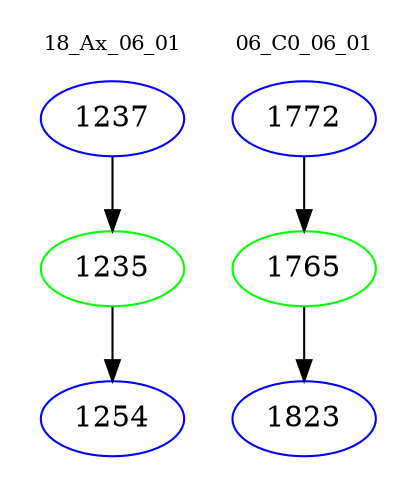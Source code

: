 digraph{
subgraph cluster_0 {
color = white
label = "18_Ax_06_01";
fontsize=10;
T0_1237 [label="1237", color="blue"]
T0_1237 -> T0_1235 [color="black"]
T0_1235 [label="1235", color="green"]
T0_1235 -> T0_1254 [color="black"]
T0_1254 [label="1254", color="blue"]
}
subgraph cluster_1 {
color = white
label = "06_C0_06_01";
fontsize=10;
T1_1772 [label="1772", color="blue"]
T1_1772 -> T1_1765 [color="black"]
T1_1765 [label="1765", color="green"]
T1_1765 -> T1_1823 [color="black"]
T1_1823 [label="1823", color="blue"]
}
}
